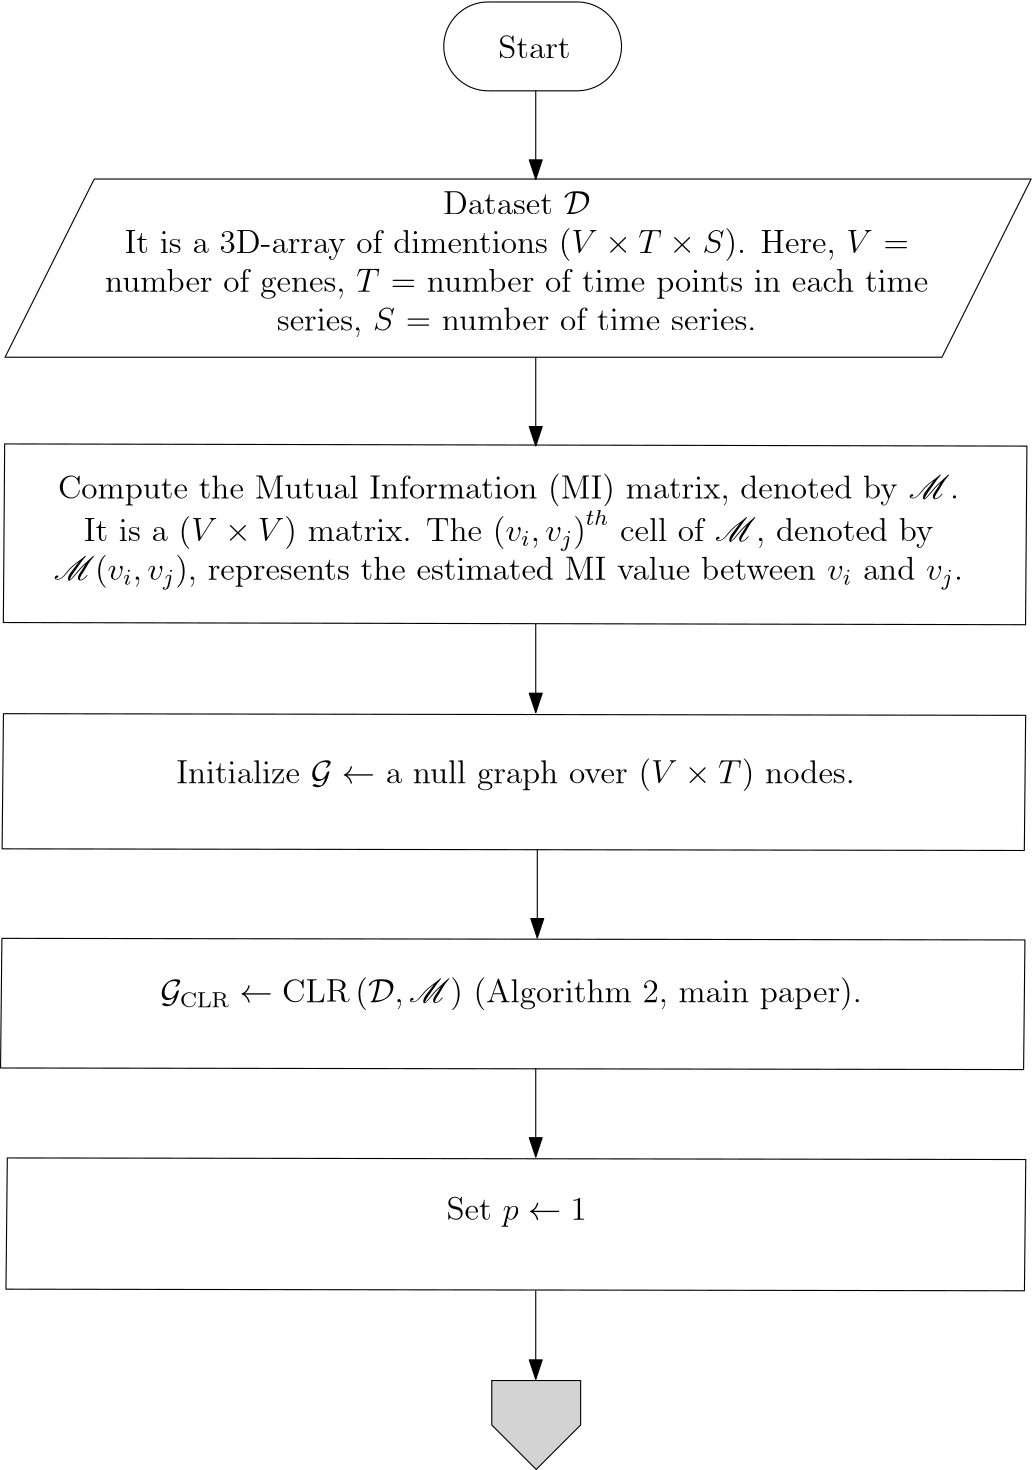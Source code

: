 <?xml version="1.0"?>
<!DOCTYPE ipe SYSTEM "ipe.dtd">
<ipe version="70206" creator="Ipe 7.2.7">
<info created="D:20180609095033" modified="D:20180609122930"/>
<preamble>\usepackage{amsmath,amssymb,latexsym, mathrsfs}</preamble>
<ipestyle name="basic">
<symbol name="arrow/arc(spx)">
<path stroke="sym-stroke" fill="sym-stroke" pen="sym-pen">
0 0 m
-1 0.333 l
-1 -0.333 l
h
</path>
</symbol>
<symbol name="arrow/farc(spx)">
<path stroke="sym-stroke" fill="white" pen="sym-pen">
0 0 m
-1 0.333 l
-1 -0.333 l
h
</path>
</symbol>
<symbol name="arrow/ptarc(spx)">
<path stroke="sym-stroke" fill="sym-stroke" pen="sym-pen">
0 0 m
-1 0.333 l
-0.8 0 l
-1 -0.333 l
h
</path>
</symbol>
<symbol name="arrow/fptarc(spx)">
<path stroke="sym-stroke" fill="white" pen="sym-pen">
0 0 m
-1 0.333 l
-0.8 0 l
-1 -0.333 l
h
</path>
</symbol>
<symbol name="mark/circle(sx)" transformations="translations">
<path fill="sym-stroke">
0.6 0 0 0.6 0 0 e
0.4 0 0 0.4 0 0 e
</path>
</symbol>
<symbol name="mark/disk(sx)" transformations="translations">
<path fill="sym-stroke">
0.6 0 0 0.6 0 0 e
</path>
</symbol>
<symbol name="mark/fdisk(sfx)" transformations="translations">
<group>
<path fill="sym-fill">
0.5 0 0 0.5 0 0 e
</path>
<path fill="sym-stroke" fillrule="eofill">
0.6 0 0 0.6 0 0 e
0.4 0 0 0.4 0 0 e
</path>
</group>
</symbol>
<symbol name="mark/box(sx)" transformations="translations">
<path fill="sym-stroke" fillrule="eofill">
-0.6 -0.6 m
0.6 -0.6 l
0.6 0.6 l
-0.6 0.6 l
h
-0.4 -0.4 m
0.4 -0.4 l
0.4 0.4 l
-0.4 0.4 l
h
</path>
</symbol>
<symbol name="mark/square(sx)" transformations="translations">
<path fill="sym-stroke">
-0.6 -0.6 m
0.6 -0.6 l
0.6 0.6 l
-0.6 0.6 l
h
</path>
</symbol>
<symbol name="mark/fsquare(sfx)" transformations="translations">
<group>
<path fill="sym-fill">
-0.5 -0.5 m
0.5 -0.5 l
0.5 0.5 l
-0.5 0.5 l
h
</path>
<path fill="sym-stroke" fillrule="eofill">
-0.6 -0.6 m
0.6 -0.6 l
0.6 0.6 l
-0.6 0.6 l
h
-0.4 -0.4 m
0.4 -0.4 l
0.4 0.4 l
-0.4 0.4 l
h
</path>
</group>
</symbol>
<symbol name="mark/cross(sx)" transformations="translations">
<group>
<path fill="sym-stroke">
-0.43 -0.57 m
0.57 0.43 l
0.43 0.57 l
-0.57 -0.43 l
h
</path>
<path fill="sym-stroke">
-0.43 0.57 m
0.57 -0.43 l
0.43 -0.57 l
-0.57 0.43 l
h
</path>
</group>
</symbol>
<symbol name="arrow/fnormal(spx)">
<path stroke="sym-stroke" fill="white" pen="sym-pen">
0 0 m
-1 0.333 l
-1 -0.333 l
h
</path>
</symbol>
<symbol name="arrow/pointed(spx)">
<path stroke="sym-stroke" fill="sym-stroke" pen="sym-pen">
0 0 m
-1 0.333 l
-0.8 0 l
-1 -0.333 l
h
</path>
</symbol>
<symbol name="arrow/fpointed(spx)">
<path stroke="sym-stroke" fill="white" pen="sym-pen">
0 0 m
-1 0.333 l
-0.8 0 l
-1 -0.333 l
h
</path>
</symbol>
<symbol name="arrow/linear(spx)">
<path stroke="sym-stroke" pen="sym-pen">
-1 0.333 m
0 0 l
-1 -0.333 l
</path>
</symbol>
<symbol name="arrow/fdouble(spx)">
<path stroke="sym-stroke" fill="white" pen="sym-pen">
0 0 m
-1 0.333 l
-1 -0.333 l
h
-1 0 m
-2 0.333 l
-2 -0.333 l
h
</path>
</symbol>
<symbol name="arrow/double(spx)">
<path stroke="sym-stroke" fill="sym-stroke" pen="sym-pen">
0 0 m
-1 0.333 l
-1 -0.333 l
h
-1 0 m
-2 0.333 l
-2 -0.333 l
h
</path>
</symbol>
<pen name="heavier" value="0.8"/>
<pen name="fat" value="1.2"/>
<pen name="ultrafat" value="2"/>
<symbolsize name="large" value="5"/>
<symbolsize name="small" value="2"/>
<symbolsize name="tiny" value="1.1"/>
<arrowsize name="large" value="10"/>
<arrowsize name="small" value="5"/>
<arrowsize name="tiny" value="3"/>
<color name="red" value="1 0 0"/>
<color name="green" value="0 1 0"/>
<color name="blue" value="0 0 1"/>
<color name="yellow" value="1 1 0"/>
<color name="orange" value="1 0.647 0"/>
<color name="gold" value="1 0.843 0"/>
<color name="purple" value="0.627 0.125 0.941"/>
<color name="gray" value="0.745"/>
<color name="brown" value="0.647 0.165 0.165"/>
<color name="navy" value="0 0 0.502"/>
<color name="pink" value="1 0.753 0.796"/>
<color name="seagreen" value="0.18 0.545 0.341"/>
<color name="turquoise" value="0.251 0.878 0.816"/>
<color name="violet" value="0.933 0.51 0.933"/>
<color name="darkblue" value="0 0 0.545"/>
<color name="darkcyan" value="0 0.545 0.545"/>
<color name="darkgray" value="0.663"/>
<color name="darkgreen" value="0 0.392 0"/>
<color name="darkmagenta" value="0.545 0 0.545"/>
<color name="darkorange" value="1 0.549 0"/>
<color name="darkred" value="0.545 0 0"/>
<color name="lightblue" value="0.678 0.847 0.902"/>
<color name="lightcyan" value="0.878 1 1"/>
<color name="lightgray" value="0.827"/>
<color name="lightgreen" value="0.565 0.933 0.565"/>
<color name="lightyellow" value="1 1 0.878"/>
<dashstyle name="dashed" value="[4] 0"/>
<dashstyle name="dotted" value="[1 3] 0"/>
<dashstyle name="dash dotted" value="[4 2 1 2] 0"/>
<dashstyle name="dash dot dotted" value="[4 2 1 2 1 2] 0"/>
<textsize name="large" value="\large"/>
<textsize name="Large" value="\Large"/>
<textsize name="LARGE" value="\LARGE"/>
<textsize name="huge" value="\huge"/>
<textsize name="Huge" value="\Huge"/>
<textsize name="small" value="\small"/>
<textsize name="footnote" value="\footnotesize"/>
<textsize name="tiny" value="\tiny"/>
<textstyle name="center" begin="\begin{center}" end="\end{center}"/>
<textstyle name="itemize" begin="\begin{itemize}" end="\end{itemize}"/>
<textstyle name="item" begin="\begin{itemize}\item{}" end="\end{itemize}"/>
<gridsize name="4 pts" value="4"/>
<gridsize name="8 pts (~3 mm)" value="8"/>
<gridsize name="16 pts (~6 mm)" value="16"/>
<gridsize name="32 pts (~12 mm)" value="32"/>
<gridsize name="10 pts (~3.5 mm)" value="10"/>
<gridsize name="20 pts (~7 mm)" value="20"/>
<gridsize name="14 pts (~5 mm)" value="14"/>
<gridsize name="28 pts (~10 mm)" value="28"/>
<gridsize name="56 pts (~20 mm)" value="56"/>
<anglesize name="90 deg" value="90"/>
<anglesize name="60 deg" value="60"/>
<anglesize name="45 deg" value="45"/>
<anglesize name="30 deg" value="30"/>
<anglesize name="22.5 deg" value="22.5"/>
<opacity name="10%" value="0.1"/>
<opacity name="30%" value="0.3"/>
<opacity name="50%" value="0.5"/>
<opacity name="75%" value="0.75"/>
<tiling name="falling" angle="-60" step="4" width="1"/>
<tiling name="rising" angle="30" step="4" width="1"/>
</ipestyle>
<page>
<layer name="alpha"/>
<view layers="alpha" active="alpha"/>
<text layer="alpha" matrix="1 0 0 1 -99.442 74.884" transformations="translations" pos="180.134 388.707" stroke="black" type="minipage" width="336" height="8.465" depth="3.49" valign="top" size="large">\centering
Initialize $\mathcal{G} \leftarrow$ a null graph over $\left(V \times T\right)$ nodes.</text>
<path matrix="0.956799 0 0 0.509787 4.31429 282.73" stroke="black">
63.2353 576.751 m
447.851 575.212 l
447.346 449.079 l
62.7308 450.617 l
h
</path>
<text matrix="1.7912 0 0 1.31944 -77.9624 -120.814" transformations="translations" pos="88.62 520.597" stroke="black" type="minipage" width="330.769" height="23.268" depth="18.32" valign="top" size="large">\centering
Compute the Mutual Information (MI) matrix, denoted by $\mathscr{M}$. It is a $\left(V \times V\right)$ matrix. The ${\left(v_i, v_j\right)}^{th}$ cell of $\mathscr{M}$, denoted by $\mathscr{M}{\left(v_i, v_j\right)}$, represents the estimated MI value between $v_i$ and $v_j$.</text>
<path matrix="0.956793 0 0 0.38575 3.87082 257.153" stroke="black">
63.2353 576.751 m
447.851 575.212 l
447.346 449.079 l
62.7308 450.617 l
h
</path>
<text matrix="1 0 0 1 0 -31" transformations="translations" pos="79.1338 415.707" stroke="black" type="minipage" width="336" height="8.465" depth="3.49" valign="top" size="large">\centering
$\mathcal{G}_{\text{CLR}} \leftarrow \text{CLR}\left(\mathcal{D}, \mathscr{M}\right)$ (Algorithm 2, main paper).</text>
<path matrix="0.957566 0 0 0.369973 3.26423 185.368" stroke="black">
63.2353 576.751 m
447.851 575.212 l
447.346 449.079 l
62.7308 450.617 l
h
</path>
<text matrix="1 0 0 1 1.95156 -110.045" transformations="translations" pos="79.1338 415.707" stroke="black" type="minipage" width="336" height="7.744" depth="2.75" valign="top" size="large">\centering
Set $p \leftarrow 1$</text>
<path matrix="0.953281 0 0 0.374596 5.48456 103.657" stroke="black">
63.2353 576.751 m
447.851 575.212 l
447.346 449.079 l
62.7308 450.617 l
h
</path>
<path stroke="black" arrow="normal/normal">
256 608 m
256 576 l
</path>
<path stroke="black" arrow="normal/normal">
256 512 m
256 480 l
</path>
<path matrix="1 0 0 1 0.557986 -1.11597" stroke="black" arrow="normal/normal">
256 432 m
256 400 l
</path>
<path stroke="black" arrow="normal/normal">
256 352 m
256 320 l
</path>
<path stroke="black" arrow="normal/normal">
256 272 m
256 240 l
</path>
<group matrix="1 0 0 1 -1.11597 -32.1397">
<text matrix="1 0 0 1 -135.779 64.0937" transformations="translations" pos="379.389 683.674" stroke="black" type="label" width="26.013" height="8.169" depth="0" valign="baseline" size="large">Start</text>
<path stroke="black">
240 768 m
272 768 l
</path>
<path stroke="black">
240 736 m
272 736 l
</path>
<path stroke="black">
272 768 m
16 0 0 -16 272 752 272 736 a
</path>
<path stroke="black">
240 768 m
16 0 0 16 240 752 240 736 a
</path>
</group>
<path stroke="black" arrow="normal/normal">
256 704 m
256 672 l
</path>
<path matrix="1.00382 0 0 1.33679 0.698568 -247.597" stroke="black">
96 688 m
64 640 l
400 640 l
432 688 l
h
</path>
<text matrix="1 0 0 1 0.942996 -4.71498" transformations="translations" pos="96.8354 672.351" stroke="black" type="minipage" width="302.702" height="28.637" depth="23.7" valign="top" size="large">\centering
Dataset $\mathcal{D}$ \\
It is a 3D-array of dimentions $\left(V \times T \times S\right)$. Here, $V$ = number of genes, $T$ = number of time points in each time series, $S$ = number of time series.</text>
<path matrix="1 0 0 1 -79.8349 -0.42922" stroke="black" fill="lightgray">
320 240 m
352 240 l
352 224 l
336 208 l
320 224 l
h
</path>
</page>
</ipe>
